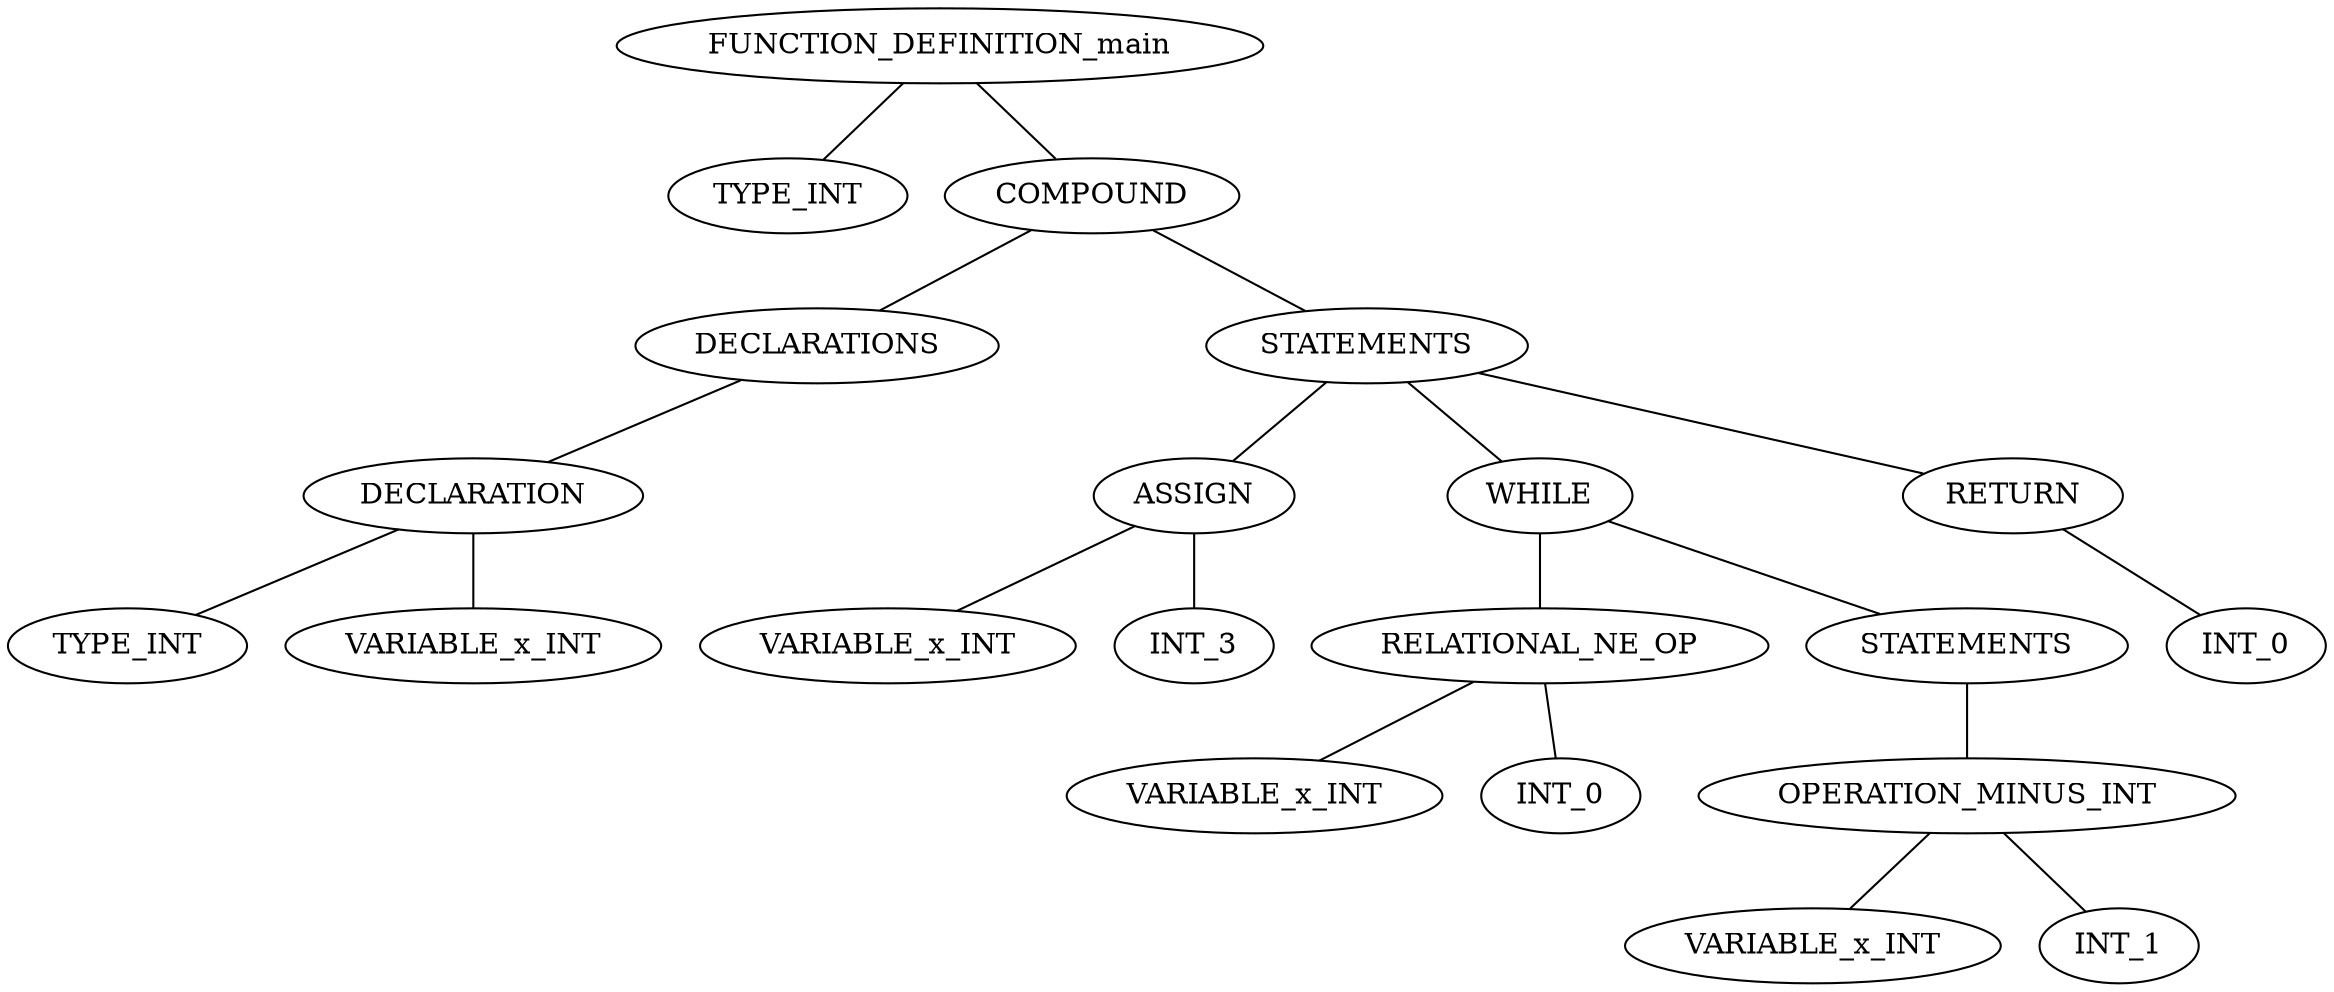 graph G {
0[label=FUNCTION_DEFINITION_main];
1[label=TYPE_INT];
0--1;
2[label=COMPOUND];
0--2;
3[label=DECLARATIONS];
2--3;
4[label=DECLARATION];
3--4;
5[label=TYPE_INT];
4--5;
6[label=VARIABLE_x_INT];
4--6;
7[label=STATEMENTS];
2--7;
8[label=ASSIGN];
7--8;
9[label=VARIABLE_x_INT];
8--9;
10[label=INT_3];
8--10;
11[label=WHILE];
7--11;
12[label=RELATIONAL_NE_OP];
11--12;
13[label=VARIABLE_x_INT];
12--13;
14[label=INT_0];
12--14;
15[label=STATEMENTS];
11--15;
16[label=OPERATION_MINUS_INT];
15--16;
17[label=VARIABLE_x_INT];
16--17;
18[label=INT_1];
16--18;
19[label=RETURN];
7--19;
20[label=INT_0];
19--20;
}
